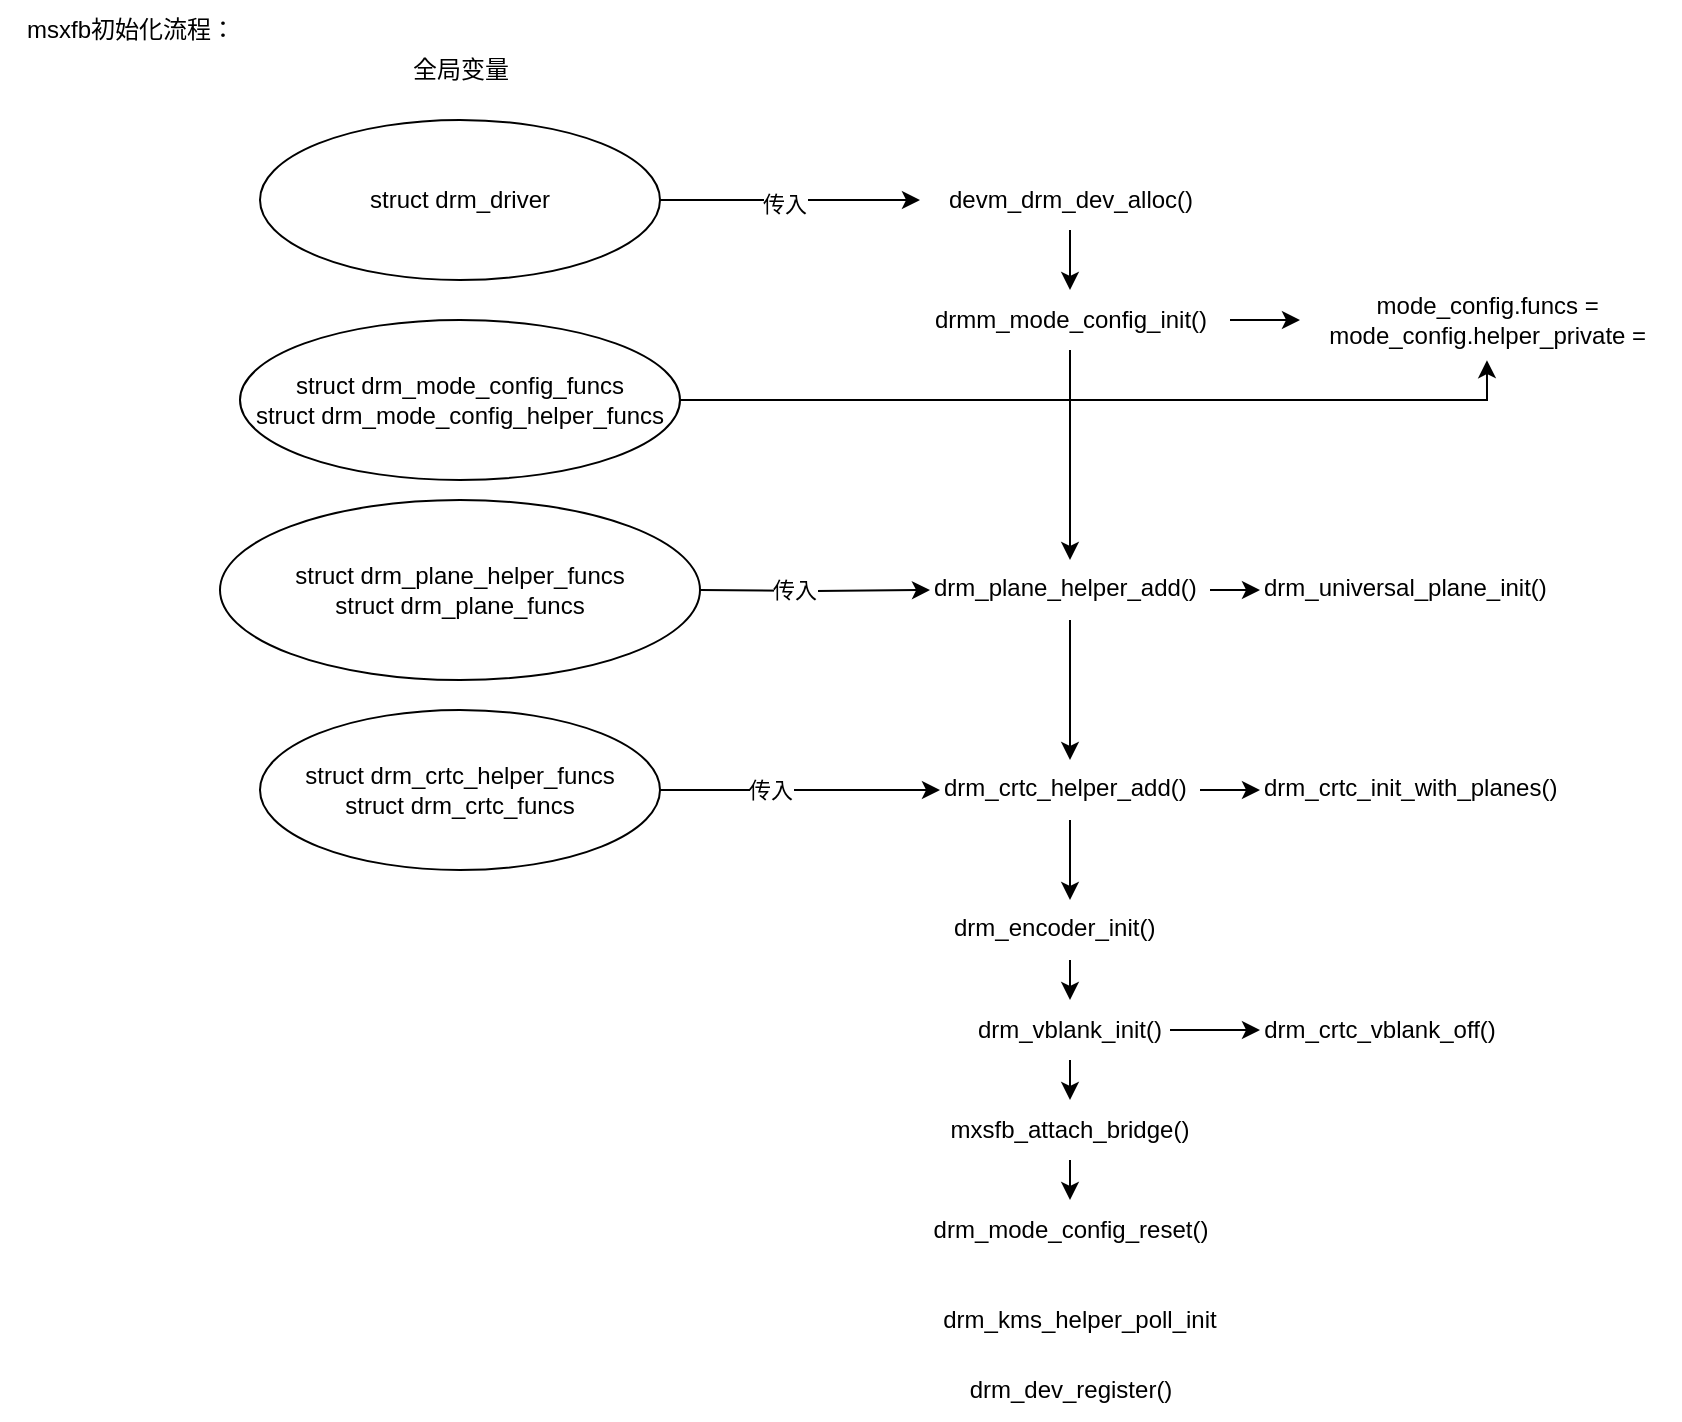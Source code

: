 <mxfile version="24.7.12">
  <diagram name="第 1 页" id="6atQDb6ML-iiFZs-KxkJ">
    <mxGraphModel dx="1891" dy="1707" grid="1" gridSize="10" guides="1" tooltips="1" connect="1" arrows="1" fold="1" page="1" pageScale="1" pageWidth="827" pageHeight="1169" math="0" shadow="0">
      <root>
        <mxCell id="0" />
        <mxCell id="1" parent="0" />
        <mxCell id="ibVxWfqwhjhwBaZOz1QT-31" style="edgeStyle=orthogonalEdgeStyle;rounded=0;orthogonalLoop=1;jettySize=auto;html=1;" edge="1" parent="1" source="ibVxWfqwhjhwBaZOz1QT-1" target="ibVxWfqwhjhwBaZOz1QT-4">
          <mxGeometry relative="1" as="geometry" />
        </mxCell>
        <mxCell id="ibVxWfqwhjhwBaZOz1QT-1" value="devm_drm_dev_alloc()" style="text;html=1;align=center;verticalAlign=middle;resizable=0;points=[];autosize=1;strokeColor=none;fillColor=none;" vertex="1" parent="1">
          <mxGeometry x="320" y="65" width="150" height="30" as="geometry" />
        </mxCell>
        <mxCell id="ibVxWfqwhjhwBaZOz1QT-3" value="drm_dev_register()" style="text;html=1;align=center;verticalAlign=middle;resizable=0;points=[];autosize=1;strokeColor=none;fillColor=none;" vertex="1" parent="1">
          <mxGeometry x="335" y="660" width="120" height="30" as="geometry" />
        </mxCell>
        <mxCell id="ibVxWfqwhjhwBaZOz1QT-83" style="edgeStyle=orthogonalEdgeStyle;rounded=0;orthogonalLoop=1;jettySize=auto;html=1;entryX=0.5;entryY=0;entryDx=0;entryDy=0;" edge="1" parent="1" source="ibVxWfqwhjhwBaZOz1QT-4" target="ibVxWfqwhjhwBaZOz1QT-19">
          <mxGeometry relative="1" as="geometry" />
        </mxCell>
        <mxCell id="ibVxWfqwhjhwBaZOz1QT-86" value="" style="edgeStyle=orthogonalEdgeStyle;rounded=0;orthogonalLoop=1;jettySize=auto;html=1;" edge="1" parent="1" source="ibVxWfqwhjhwBaZOz1QT-4" target="ibVxWfqwhjhwBaZOz1QT-82">
          <mxGeometry relative="1" as="geometry" />
        </mxCell>
        <mxCell id="ibVxWfqwhjhwBaZOz1QT-4" value="drmm_mode_config_init()" style="text;html=1;align=center;verticalAlign=middle;resizable=0;points=[];autosize=1;strokeColor=none;fillColor=none;" vertex="1" parent="1">
          <mxGeometry x="315" y="125" width="160" height="30" as="geometry" />
        </mxCell>
        <mxCell id="ibVxWfqwhjhwBaZOz1QT-6" value="drm_universal_plane_init()" style="text;whiteSpace=wrap;html=1;" vertex="1" parent="1">
          <mxGeometry x="490" y="260" width="160" height="30" as="geometry" />
        </mxCell>
        <mxCell id="ibVxWfqwhjhwBaZOz1QT-73" style="edgeStyle=orthogonalEdgeStyle;rounded=0;orthogonalLoop=1;jettySize=auto;html=1;exitX=0.5;exitY=1;exitDx=0;exitDy=0;entryX=0.5;entryY=0;entryDx=0;entryDy=0;" edge="1" parent="1" source="ibVxWfqwhjhwBaZOz1QT-10" target="ibVxWfqwhjhwBaZOz1QT-29">
          <mxGeometry relative="1" as="geometry" />
        </mxCell>
        <mxCell id="ibVxWfqwhjhwBaZOz1QT-10" value="drm_crtc_helper_add()" style="text;whiteSpace=wrap;html=1;" vertex="1" parent="1">
          <mxGeometry x="330" y="360" width="130" height="30" as="geometry" />
        </mxCell>
        <mxCell id="ibVxWfqwhjhwBaZOz1QT-11" value="drm_crtc_init_with_planes()" style="text;whiteSpace=wrap;html=1;" vertex="1" parent="1">
          <mxGeometry x="490" y="360" width="160" height="30" as="geometry" />
        </mxCell>
        <mxCell id="ibVxWfqwhjhwBaZOz1QT-27" style="edgeStyle=orthogonalEdgeStyle;rounded=0;orthogonalLoop=1;jettySize=auto;html=1;entryX=0;entryY=0.5;entryDx=0;entryDy=0;" edge="1" parent="1" target="ibVxWfqwhjhwBaZOz1QT-19">
          <mxGeometry relative="1" as="geometry">
            <mxPoint x="210" y="275" as="sourcePoint" />
          </mxGeometry>
        </mxCell>
        <mxCell id="ibVxWfqwhjhwBaZOz1QT-53" value="传入" style="edgeLabel;html=1;align=center;verticalAlign=middle;resizable=0;points=[];" vertex="1" connectable="0" parent="ibVxWfqwhjhwBaZOz1QT-27">
          <mxGeometry x="-0.189" y="1" relative="1" as="geometry">
            <mxPoint as="offset" />
          </mxGeometry>
        </mxCell>
        <mxCell id="ibVxWfqwhjhwBaZOz1QT-16" value="&lt;span style=&quot;text-align: left;&quot;&gt;struct drm_plane_helper_funcs&lt;/span&gt;&lt;div&gt;&lt;span style=&quot;text-align: left;&quot;&gt;struct drm_plane_funcs&lt;/span&gt;&lt;span style=&quot;text-align: left;&quot;&gt;&lt;br&gt;&lt;/span&gt;&lt;/div&gt;" style="ellipse;whiteSpace=wrap;html=1;" vertex="1" parent="1">
          <mxGeometry x="-30" y="230" width="240" height="90" as="geometry" />
        </mxCell>
        <mxCell id="ibVxWfqwhjhwBaZOz1QT-45" style="edgeStyle=orthogonalEdgeStyle;rounded=0;orthogonalLoop=1;jettySize=auto;html=1;entryX=0;entryY=0.5;entryDx=0;entryDy=0;" edge="1" parent="1" source="ibVxWfqwhjhwBaZOz1QT-18" target="ibVxWfqwhjhwBaZOz1QT-10">
          <mxGeometry relative="1" as="geometry" />
        </mxCell>
        <mxCell id="ibVxWfqwhjhwBaZOz1QT-52" value="传入" style="edgeLabel;html=1;align=center;verticalAlign=middle;resizable=0;points=[];" vertex="1" connectable="0" parent="ibVxWfqwhjhwBaZOz1QT-45">
          <mxGeometry x="-0.218" relative="1" as="geometry">
            <mxPoint as="offset" />
          </mxGeometry>
        </mxCell>
        <mxCell id="ibVxWfqwhjhwBaZOz1QT-18" value="&lt;div&gt;struct drm_crtc_helper_funcs&lt;/div&gt;struct drm_crtc_funcs" style="ellipse;whiteSpace=wrap;html=1;" vertex="1" parent="1">
          <mxGeometry x="-10" y="335" width="200" height="80" as="geometry" />
        </mxCell>
        <mxCell id="ibVxWfqwhjhwBaZOz1QT-35" value="" style="edgeStyle=orthogonalEdgeStyle;rounded=0;orthogonalLoop=1;jettySize=auto;html=1;" edge="1" parent="1" source="ibVxWfqwhjhwBaZOz1QT-19" target="ibVxWfqwhjhwBaZOz1QT-6">
          <mxGeometry relative="1" as="geometry" />
        </mxCell>
        <mxCell id="ibVxWfqwhjhwBaZOz1QT-76" style="edgeStyle=orthogonalEdgeStyle;rounded=0;orthogonalLoop=1;jettySize=auto;html=1;exitX=0.5;exitY=1;exitDx=0;exitDy=0;entryX=0.5;entryY=0;entryDx=0;entryDy=0;" edge="1" parent="1" source="ibVxWfqwhjhwBaZOz1QT-19" target="ibVxWfqwhjhwBaZOz1QT-10">
          <mxGeometry relative="1" as="geometry" />
        </mxCell>
        <mxCell id="ibVxWfqwhjhwBaZOz1QT-19" value="drm_plane_helper_add()" style="text;whiteSpace=wrap;html=1;" vertex="1" parent="1">
          <mxGeometry x="325" y="260" width="140" height="30" as="geometry" />
        </mxCell>
        <mxCell id="ibVxWfqwhjhwBaZOz1QT-65" style="edgeStyle=orthogonalEdgeStyle;rounded=0;orthogonalLoop=1;jettySize=auto;html=1;exitX=0.5;exitY=1;exitDx=0;exitDy=0;entryX=0.5;entryY=0;entryDx=0;entryDy=0;" edge="1" parent="1" source="ibVxWfqwhjhwBaZOz1QT-29" target="ibVxWfqwhjhwBaZOz1QT-64">
          <mxGeometry relative="1" as="geometry" />
        </mxCell>
        <mxCell id="ibVxWfqwhjhwBaZOz1QT-29" value="drm_encoder_init()" style="text;whiteSpace=wrap;html=1;" vertex="1" parent="1">
          <mxGeometry x="335" y="430" width="120" height="30" as="geometry" />
        </mxCell>
        <mxCell id="ibVxWfqwhjhwBaZOz1QT-44" value="" style="endArrow=classic;html=1;rounded=0;exitX=1;exitY=0.5;exitDx=0;exitDy=0;entryX=0;entryY=0.5;entryDx=0;entryDy=0;" edge="1" parent="1" source="ibVxWfqwhjhwBaZOz1QT-10" target="ibVxWfqwhjhwBaZOz1QT-11">
          <mxGeometry width="50" height="50" relative="1" as="geometry">
            <mxPoint x="390" y="370" as="sourcePoint" />
            <mxPoint x="440" y="320" as="targetPoint" />
          </mxGeometry>
        </mxCell>
        <mxCell id="ibVxWfqwhjhwBaZOz1QT-54" value="msxfb初始化流程：" style="text;html=1;align=center;verticalAlign=middle;resizable=0;points=[];autosize=1;strokeColor=none;fillColor=none;" vertex="1" parent="1">
          <mxGeometry x="-140" y="-20" width="130" height="30" as="geometry" />
        </mxCell>
        <mxCell id="ibVxWfqwhjhwBaZOz1QT-68" style="edgeStyle=orthogonalEdgeStyle;rounded=0;orthogonalLoop=1;jettySize=auto;html=1;exitX=0.5;exitY=1;exitDx=0;exitDy=0;entryX=0.5;entryY=0;entryDx=0;entryDy=0;" edge="1" parent="1" source="ibVxWfqwhjhwBaZOz1QT-64" target="ibVxWfqwhjhwBaZOz1QT-67">
          <mxGeometry relative="1" as="geometry" />
        </mxCell>
        <mxCell id="ibVxWfqwhjhwBaZOz1QT-72" style="edgeStyle=orthogonalEdgeStyle;rounded=0;orthogonalLoop=1;jettySize=auto;html=1;exitX=1;exitY=0.5;exitDx=0;exitDy=0;entryX=0;entryY=0.5;entryDx=0;entryDy=0;" edge="1" parent="1" source="ibVxWfqwhjhwBaZOz1QT-64" target="ibVxWfqwhjhwBaZOz1QT-71">
          <mxGeometry relative="1" as="geometry" />
        </mxCell>
        <mxCell id="ibVxWfqwhjhwBaZOz1QT-64" value="&lt;span style=&quot;text-align: left; text-wrap: nowrap;&quot;&gt;drm_vblank_init()&lt;/span&gt;" style="text;html=1;align=center;verticalAlign=middle;whiteSpace=wrap;rounded=0;" vertex="1" parent="1">
          <mxGeometry x="345" y="480" width="100" height="30" as="geometry" />
        </mxCell>
        <mxCell id="ibVxWfqwhjhwBaZOz1QT-70" style="edgeStyle=orthogonalEdgeStyle;rounded=0;orthogonalLoop=1;jettySize=auto;html=1;exitX=0.5;exitY=1;exitDx=0;exitDy=0;entryX=0.5;entryY=0;entryDx=0;entryDy=0;" edge="1" parent="1" source="ibVxWfqwhjhwBaZOz1QT-67" target="ibVxWfqwhjhwBaZOz1QT-69">
          <mxGeometry relative="1" as="geometry" />
        </mxCell>
        <mxCell id="ibVxWfqwhjhwBaZOz1QT-67" value="&lt;span style=&quot;text-wrap: nowrap;&quot;&gt;mxsfb_attach_bridge()&lt;/span&gt;" style="text;html=1;align=center;verticalAlign=middle;whiteSpace=wrap;rounded=0;" vertex="1" parent="1">
          <mxGeometry x="325" y="530" width="140" height="30" as="geometry" />
        </mxCell>
        <mxCell id="ibVxWfqwhjhwBaZOz1QT-69" value="drm_mode_config_reset()" style="text;html=1;align=center;verticalAlign=middle;whiteSpace=wrap;rounded=0;" vertex="1" parent="1">
          <mxGeometry x="342.5" y="580" width="105" height="30" as="geometry" />
        </mxCell>
        <mxCell id="ibVxWfqwhjhwBaZOz1QT-71" value="drm_crtc_vblank_off()" style="text;whiteSpace=wrap;html=1;align=center;verticalAlign=middle;" vertex="1" parent="1">
          <mxGeometry x="490" y="480" width="120" height="30" as="geometry" />
        </mxCell>
        <mxCell id="ibVxWfqwhjhwBaZOz1QT-77" value="drm_kms_helper_poll_init" style="text;whiteSpace=wrap;html=1;align=center;verticalAlign=middle;" vertex="1" parent="1">
          <mxGeometry x="325" y="624.5" width="150" height="30" as="geometry" />
        </mxCell>
        <mxCell id="ibVxWfqwhjhwBaZOz1QT-79" style="edgeStyle=orthogonalEdgeStyle;rounded=0;orthogonalLoop=1;jettySize=auto;html=1;" edge="1" parent="1" source="ibVxWfqwhjhwBaZOz1QT-78" target="ibVxWfqwhjhwBaZOz1QT-1">
          <mxGeometry relative="1" as="geometry" />
        </mxCell>
        <mxCell id="ibVxWfqwhjhwBaZOz1QT-80" value="传入" style="edgeLabel;html=1;align=center;verticalAlign=middle;resizable=0;points=[];" vertex="1" connectable="0" parent="ibVxWfqwhjhwBaZOz1QT-79">
          <mxGeometry x="-0.056" y="-2" relative="1" as="geometry">
            <mxPoint as="offset" />
          </mxGeometry>
        </mxCell>
        <mxCell id="ibVxWfqwhjhwBaZOz1QT-78" value="struct drm_driver" style="ellipse;whiteSpace=wrap;html=1;" vertex="1" parent="1">
          <mxGeometry x="-10" y="40" width="200" height="80" as="geometry" />
        </mxCell>
        <mxCell id="ibVxWfqwhjhwBaZOz1QT-81" value="struct drm_mode_config_funcs&lt;div&gt;struct drm_mode_config_helper_funcs&lt;/div&gt;" style="ellipse;whiteSpace=wrap;html=1;" vertex="1" parent="1">
          <mxGeometry x="-20" y="140" width="220" height="80" as="geometry" />
        </mxCell>
        <mxCell id="ibVxWfqwhjhwBaZOz1QT-82" value="mode_config.funcs =&amp;nbsp;&lt;div&gt;mode_config.helper_private =&amp;nbsp;&lt;/div&gt;" style="text;html=1;align=center;verticalAlign=middle;resizable=0;points=[];autosize=1;strokeColor=none;fillColor=none;" vertex="1" parent="1">
          <mxGeometry x="510" y="120" width="190" height="40" as="geometry" />
        </mxCell>
        <mxCell id="ibVxWfqwhjhwBaZOz1QT-85" style="edgeStyle=orthogonalEdgeStyle;rounded=0;orthogonalLoop=1;jettySize=auto;html=1;exitX=1;exitY=0.5;exitDx=0;exitDy=0;entryX=0.492;entryY=1.002;entryDx=0;entryDy=0;entryPerimeter=0;" edge="1" parent="1" source="ibVxWfqwhjhwBaZOz1QT-81" target="ibVxWfqwhjhwBaZOz1QT-82">
          <mxGeometry relative="1" as="geometry" />
        </mxCell>
        <mxCell id="ibVxWfqwhjhwBaZOz1QT-87" value="全局变量" style="text;html=1;align=center;verticalAlign=middle;resizable=0;points=[];autosize=1;strokeColor=none;fillColor=none;" vertex="1" parent="1">
          <mxGeometry x="55" width="70" height="30" as="geometry" />
        </mxCell>
      </root>
    </mxGraphModel>
  </diagram>
</mxfile>

